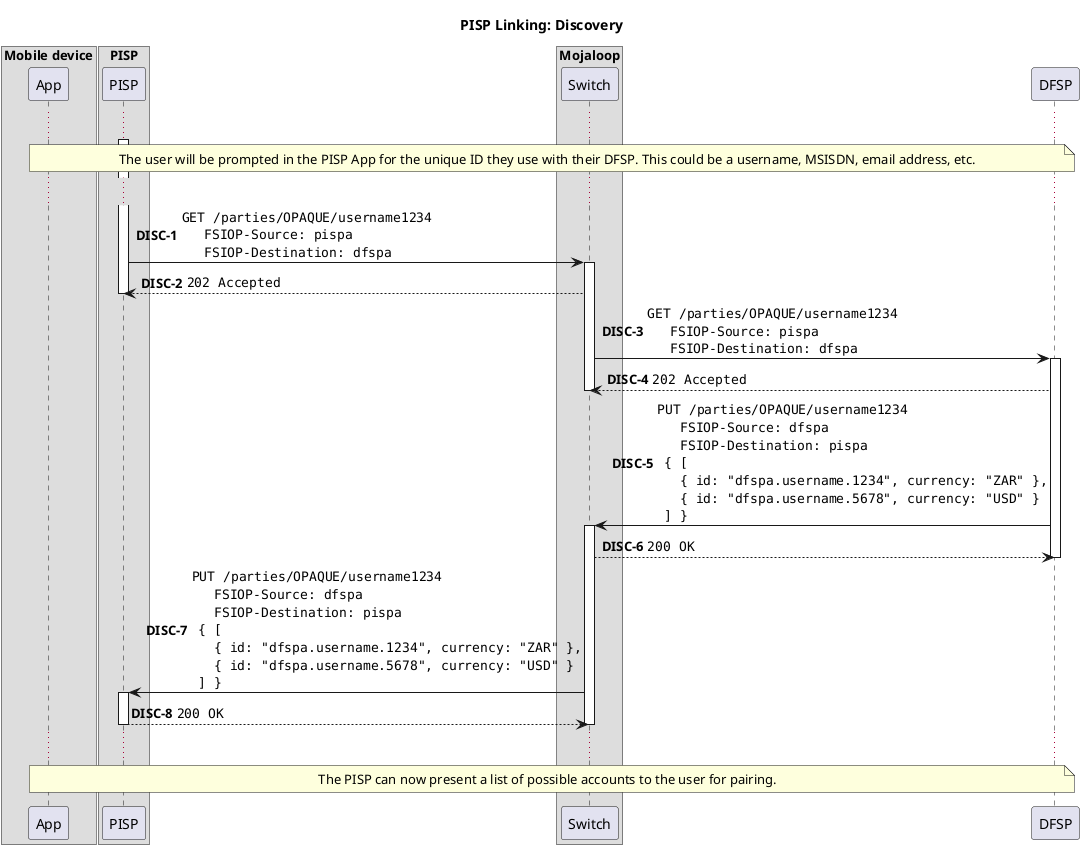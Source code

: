 @startuml

title PISP Linking: Discovery

box "Mobile device"
    participant App
end box

box "PISP"
    participant PISP
end box

box "Mojaloop"
    participant Switch
end box

participant DFSP

autonumber 1 "<b>DISC-#</b>"
activate PISP

...

note over App, DFSP
  The user will be prompted in the PISP App for the unique ID they use with their DFSP. This could be a username, MSISDN, email address, etc.
end note

...

PISP -> Switch ++: ""GET /parties/OPAQUE/username1234""\n\
  ""  FSIOP-Source: pispa""\n\
  ""  FSIOP-Destination: dfspa""
Switch --> PISP: ""202 Accepted""
deactivate PISP

Switch -> DFSP ++: ""GET /parties/OPAQUE/username1234""\n\
  ""  FSIOP-Source: pispa""\n\
  ""  FSIOP-Destination: dfspa""
DFSP --> Switch: ""202 Accepted""
deactivate Switch

DFSP -> Switch ++: ""PUT /parties/OPAQUE/username1234""\n\
  ""  FSIOP-Source: dfspa""\n\
  ""  FSIOP-Destination: pispa""\n\
  ""{ [""\n\
  ""  { id: "dfspa.username.1234", currency: "ZAR" },""\n\
  ""  { id: "dfspa.username.5678", currency: "USD" }""\n\
  ""] }""
Switch --> DFSP: ""200 OK""
deactivate DFSP

Switch -> PISP ++: ""PUT /parties/OPAQUE/username1234""\n\
  ""  FSIOP-Source: dfspa""\n\
  ""  FSIOP-Destination: pispa""\n\
  ""{ [""\n\
  ""  { id: "dfspa.username.1234", currency: "ZAR" },""\n\
  ""  { id: "dfspa.username.5678", currency: "USD" }""\n\
  ""] }""
PISP --> Switch: ""200 OK""
deactivate Switch
deactivate PISP

...

note over App, DFSP
  The PISP can now present a list of possible accounts to the user for pairing.
end note

@enduml
